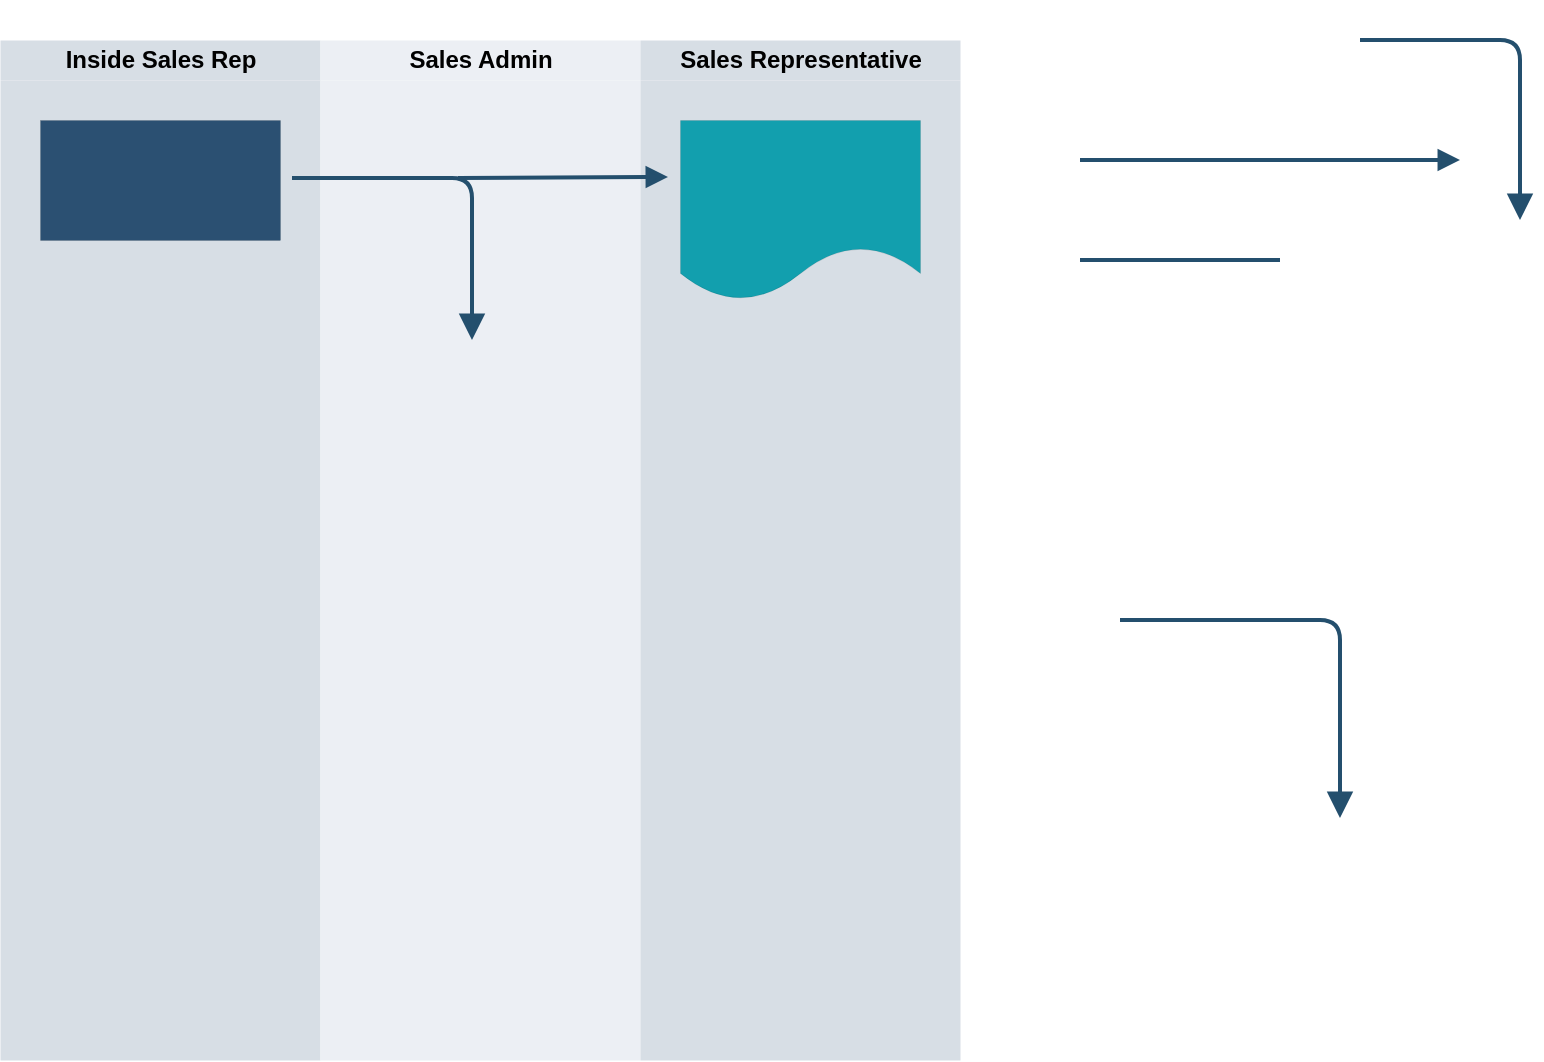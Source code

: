 <mxfile version="22.1.5" type="github">
  <diagram id="C5RBs43oDa-KdzZeNtuy" name="Page-1">
    <mxGraphModel dx="880" dy="1655" grid="1" gridSize="10" guides="1" tooltips="1" connect="1" arrows="1" fold="1" page="1" pageScale="1" pageWidth="827" pageHeight="1169" background="none" math="0" shadow="0">
      <root>
        <mxCell id="WIyWlLk6GJQsqaUBKTNV-0" />
        <mxCell id="WIyWlLk6GJQsqaUBKTNV-1" parent="WIyWlLk6GJQsqaUBKTNV-0" />
        <mxCell id="oTPYxhKpV-t5V6AZrwu8-19" value="" style="swimlane;childLayout=stackLayout;resizeParent=1;resizeParentMax=0;startSize=20;html=1;fillColor=#fff;strokeWidth=0;strokeColor=none;" vertex="1" parent="WIyWlLk6GJQsqaUBKTNV-1">
          <mxGeometry x="20" y="-130" width="480" height="530" as="geometry">
            <mxRectangle x="20.0" y="-40" width="70" height="30" as="alternateBounds" />
          </mxGeometry>
        </mxCell>
        <mxCell id="oTPYxhKpV-t5V6AZrwu8-20" value="Inside Sales Rep" style="swimlane;startSize=20;html=1;fillColor=#D7DEE5;strokeWidth=0;strokeColor=none;" vertex="1" parent="oTPYxhKpV-t5V6AZrwu8-19">
          <mxGeometry y="20" width="160" height="510" as="geometry">
            <mxRectangle y="20" width="40" height="460" as="alternateBounds" />
          </mxGeometry>
        </mxCell>
        <mxCell id="oTPYxhKpV-t5V6AZrwu8-69" value="" style="rounded=0;whiteSpace=wrap;html=1;fontFamily=Helvetica;fontSize=11;fontColor=default;strokeColor=none;fillColor=#D7DEE5;strokeWidth=0;" vertex="1" parent="oTPYxhKpV-t5V6AZrwu8-20">
          <mxGeometry y="20" width="160" height="490" as="geometry" />
        </mxCell>
        <mxCell id="oTPYxhKpV-t5V6AZrwu8-23" value="" style="rounded=0;whiteSpace=wrap;html=1;strokeWidth=0;perimeterSpacing=0;shadow=0;glass=0;imageWidth=20;fillColor=#2B5072;fillStyle=auto;" vertex="1" parent="oTPYxhKpV-t5V6AZrwu8-20">
          <mxGeometry x="20" y="40" width="120" height="60" as="geometry" />
        </mxCell>
        <mxCell id="oTPYxhKpV-t5V6AZrwu8-35" value="Sales Admin" style="swimlane;startSize=20;html=1;fillColor=#ECEFF4;strokeWidth=0;strokeColor=none;" vertex="1" parent="oTPYxhKpV-t5V6AZrwu8-19">
          <mxGeometry x="160" y="20" width="160" height="510" as="geometry" />
        </mxCell>
        <mxCell id="oTPYxhKpV-t5V6AZrwu8-70" value="" style="rounded=0;whiteSpace=wrap;html=1;fontFamily=Helvetica;fontSize=11;fillColor=#ECEFF4;strokeColor=none;strokeWidth=0;" vertex="1" parent="oTPYxhKpV-t5V6AZrwu8-35">
          <mxGeometry y="20" width="160" height="490" as="geometry" />
        </mxCell>
        <mxCell id="oTPYxhKpV-t5V6AZrwu8-101" value="" style="edgeStyle=segmentEdgeStyle;endArrow=none;html=1;endSize=8;startSize=8;labelBackgroundColor=default;strokeColor=#244F6D;strokeWidth=2;align=center;verticalAlign=middle;fontFamily=Helvetica;fontSize=11;fontColor=default;shape=connector;jumpStyle=none;rounded=1;endFill=0;startArrow=block;startFill=1;" edge="1" parent="oTPYxhKpV-t5V6AZrwu8-35">
          <mxGeometry width="50" height="50" relative="1" as="geometry">
            <mxPoint x="76" y="150" as="sourcePoint" />
            <mxPoint x="-14" y="69" as="targetPoint" />
            <Array as="points">
              <mxPoint x="76" y="69" />
            </Array>
          </mxGeometry>
        </mxCell>
        <mxCell id="oTPYxhKpV-t5V6AZrwu8-37" value="Sales Representative" style="swimlane;startSize=20;html=1;strokeWidth=0;strokeColor=none;fillColor=#D7DEE5;" vertex="1" parent="oTPYxhKpV-t5V6AZrwu8-19">
          <mxGeometry x="320" y="20" width="160" height="510" as="geometry" />
        </mxCell>
        <mxCell id="oTPYxhKpV-t5V6AZrwu8-71" value="" style="rounded=0;whiteSpace=wrap;html=1;fontFamily=Helvetica;fontSize=11;fontColor=default;strokeWidth=0;strokeColor=none;fillColor=#D7DEE5;" vertex="1" parent="oTPYxhKpV-t5V6AZrwu8-37">
          <mxGeometry y="20" width="160" height="490" as="geometry" />
        </mxCell>
        <mxCell id="oTPYxhKpV-t5V6AZrwu8-39" value="" style="shape=document;whiteSpace=wrap;html=1;boundedLbl=1;strokeWidth=0;fillColor=#129FAE;" vertex="1" parent="oTPYxhKpV-t5V6AZrwu8-37">
          <mxGeometry x="20" y="40" width="120" height="90" as="geometry" />
        </mxCell>
        <mxCell id="oTPYxhKpV-t5V6AZrwu8-62" value="" style="edgeStyle=segmentEdgeStyle;endArrow=none;html=1;endSize=8;startSize=8;labelBackgroundColor=default;strokeColor=#244F6D;strokeWidth=2;align=center;verticalAlign=middle;fontFamily=Helvetica;fontSize=11;fontColor=default;shape=connector;jumpStyle=none;rounded=1;endFill=0;startArrow=block;startFill=1;" edge="1" parent="WIyWlLk6GJQsqaUBKTNV-1">
          <mxGeometry width="50" height="50" relative="1" as="geometry">
            <mxPoint x="690" y="279" as="sourcePoint" />
            <mxPoint x="580" y="180" as="targetPoint" />
            <Array as="points">
              <mxPoint x="690" y="279" />
              <mxPoint x="690" y="180" />
            </Array>
          </mxGeometry>
        </mxCell>
        <mxCell id="oTPYxhKpV-t5V6AZrwu8-88" value="" style="edgeStyle=segmentEdgeStyle;endArrow=none;html=1;endSize=8;startSize=8;labelBackgroundColor=default;strokeColor=#244F6D;strokeWidth=2;align=center;verticalAlign=middle;fontFamily=Helvetica;fontSize=11;fontColor=default;shape=connector;jumpStyle=none;rounded=1;endFill=0;startArrow=block;startFill=1;" edge="1" parent="WIyWlLk6GJQsqaUBKTNV-1">
          <mxGeometry width="50" height="50" relative="1" as="geometry">
            <mxPoint x="780" y="-20" as="sourcePoint" />
            <mxPoint x="700" y="-110" as="targetPoint" />
            <Array as="points">
              <mxPoint x="780" y="-110" />
            </Array>
          </mxGeometry>
        </mxCell>
        <mxCell id="oTPYxhKpV-t5V6AZrwu8-89" value="" style="endArrow=block;html=1;rounded=0;labelBackgroundColor=default;strokeColor=#244F6D;strokeWidth=2;align=center;verticalAlign=middle;fontFamily=Helvetica;fontSize=11;fontColor=default;shape=connector;jumpStyle=none;endFill=1;" edge="1" parent="WIyWlLk6GJQsqaUBKTNV-1">
          <mxGeometry width="50" height="50" relative="1" as="geometry">
            <mxPoint x="560" y="-50" as="sourcePoint" />
            <mxPoint x="750" y="-50" as="targetPoint" />
          </mxGeometry>
        </mxCell>
        <mxCell id="oTPYxhKpV-t5V6AZrwu8-98" value="" style="endArrow=none;html=1;rounded=0;labelBackgroundColor=default;strokeColor=#244F6D;strokeWidth=2;align=center;verticalAlign=middle;fontFamily=Helvetica;fontSize=11;fontColor=default;shape=connector;jumpStyle=none;" edge="1" parent="WIyWlLk6GJQsqaUBKTNV-1">
          <mxGeometry width="50" height="50" relative="1" as="geometry">
            <mxPoint x="560" as="sourcePoint" />
            <mxPoint x="660" as="targetPoint" />
          </mxGeometry>
        </mxCell>
        <mxCell id="oTPYxhKpV-t5V6AZrwu8-99" value="" style="endArrow=block;html=1;rounded=0;labelBackgroundColor=default;strokeColor=#244F6D;strokeWidth=2;align=center;verticalAlign=middle;fontFamily=Helvetica;fontSize=11;fontColor=default;shape=connector;jumpStyle=none;endFill=1;" edge="1" parent="WIyWlLk6GJQsqaUBKTNV-1">
          <mxGeometry width="50" height="50" relative="1" as="geometry">
            <mxPoint x="249" y="-41" as="sourcePoint" />
            <mxPoint x="354" y="-41.5" as="targetPoint" />
          </mxGeometry>
        </mxCell>
      </root>
    </mxGraphModel>
  </diagram>
</mxfile>
